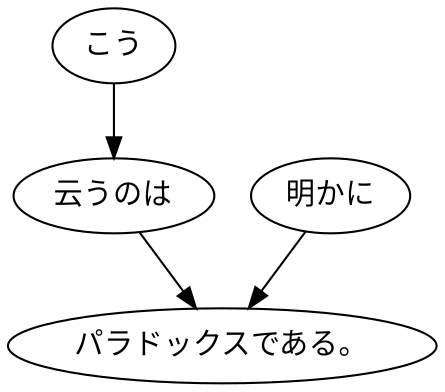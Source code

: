 digraph graph2763 {
	node0 [label="こう"];
	node1 [label="云うのは"];
	node2 [label="明かに"];
	node3 [label="パラドックスである。"];
	node0 -> node1;
	node1 -> node3;
	node2 -> node3;
}
